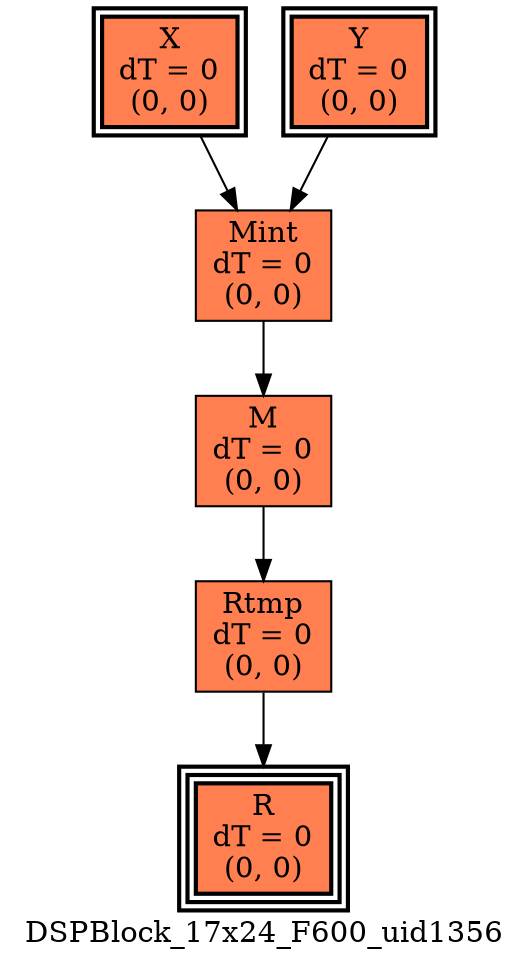 digraph DSPBlock_17x24_F600_uid1356
{
	//graph drawing options
	label=DSPBlock_17x24_F600_uid1356;
	labelloc=bottom;
	labeljust=right;
	ratio=auto;
	nodesep=0.25;
	ranksep=0.5;

	//input/output signals of operator DSPBlock_17x24_F600_uid1356
	X__DSPBlock_17x24_F600_uid1356 [ label="X\ndT = 0\n(0, 0)", shape=box, color=black, style="bold, filled", fillcolor=coral, peripheries=2 ];
	Y__DSPBlock_17x24_F600_uid1356 [ label="Y\ndT = 0\n(0, 0)", shape=box, color=black, style="bold, filled", fillcolor=coral, peripheries=2 ];
	R__DSPBlock_17x24_F600_uid1356 [ label="R\ndT = 0\n(0, 0)", shape=box, color=black, style="bold, filled", fillcolor=coral, peripheries=3 ];
	{rank=same X__DSPBlock_17x24_F600_uid1356, Y__DSPBlock_17x24_F600_uid1356};
	{rank=same R__DSPBlock_17x24_F600_uid1356};
	//internal signals of operator DSPBlock_17x24_F600_uid1356
	Mint__DSPBlock_17x24_F600_uid1356 [ label="Mint\ndT = 0\n(0, 0)", shape=box, color=black, style=filled, fillcolor=coral, peripheries=1 ];
	M__DSPBlock_17x24_F600_uid1356 [ label="M\ndT = 0\n(0, 0)", shape=box, color=black, style=filled, fillcolor=coral, peripheries=1 ];
	Rtmp__DSPBlock_17x24_F600_uid1356 [ label="Rtmp\ndT = 0\n(0, 0)", shape=box, color=black, style=filled, fillcolor=coral, peripheries=1 ];

	//subcomponents of operator DSPBlock_17x24_F600_uid1356

	//input and internal signal connections of operator DSPBlock_17x24_F600_uid1356
	X__DSPBlock_17x24_F600_uid1356 -> Mint__DSPBlock_17x24_F600_uid1356 [ arrowhead=normal, arrowsize=1.0, arrowtail=normal, color=black, dir=forward  ];
	Y__DSPBlock_17x24_F600_uid1356 -> Mint__DSPBlock_17x24_F600_uid1356 [ arrowhead=normal, arrowsize=1.0, arrowtail=normal, color=black, dir=forward  ];
	Mint__DSPBlock_17x24_F600_uid1356 -> M__DSPBlock_17x24_F600_uid1356 [ arrowhead=normal, arrowsize=1.0, arrowtail=normal, color=black, dir=forward  ];
	M__DSPBlock_17x24_F600_uid1356 -> Rtmp__DSPBlock_17x24_F600_uid1356 [ arrowhead=normal, arrowsize=1.0, arrowtail=normal, color=black, dir=forward  ];
	Rtmp__DSPBlock_17x24_F600_uid1356 -> R__DSPBlock_17x24_F600_uid1356 [ arrowhead=normal, arrowsize=1.0, arrowtail=normal, color=black, dir=forward  ];
}

